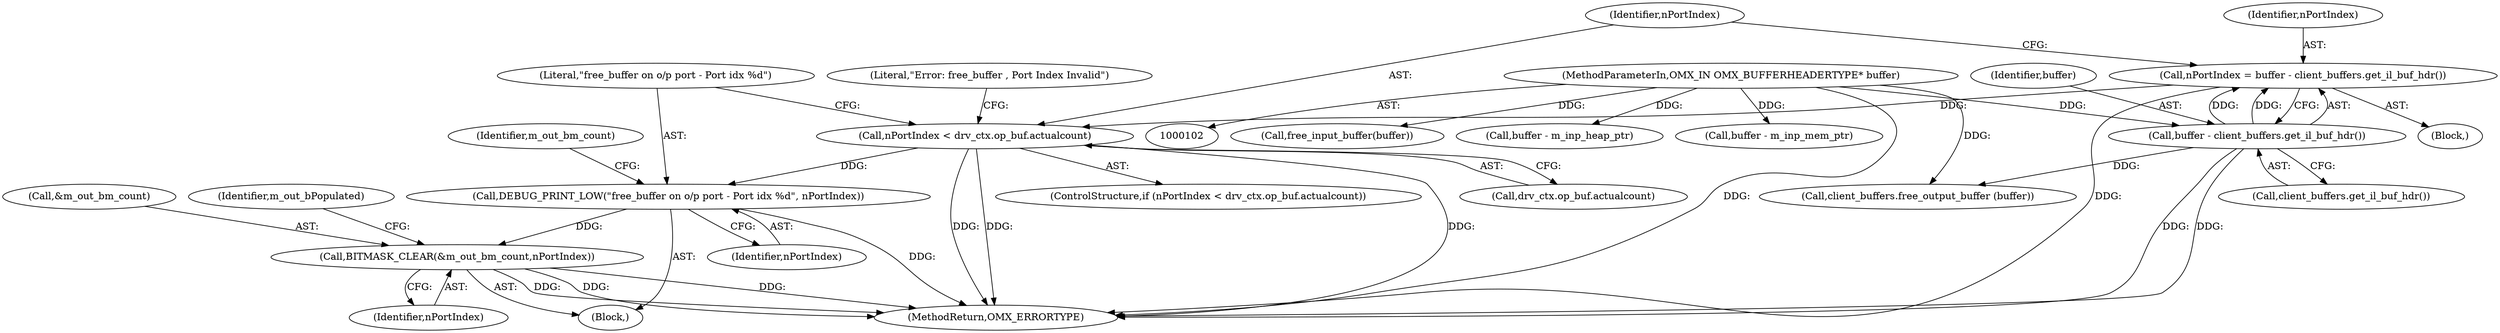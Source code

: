digraph "1_Android_46e305be6e670a5a0041b0b4861122a0f1aabefa_0@integer" {
"1000327" [label="(Call,nPortIndex = buffer - client_buffers.get_il_buf_hdr())"];
"1000329" [label="(Call,buffer - client_buffers.get_il_buf_hdr())"];
"1000105" [label="(MethodParameterIn,OMX_IN OMX_BUFFERHEADERTYPE* buffer)"];
"1000333" [label="(Call,nPortIndex < drv_ctx.op_buf.actualcount)"];
"1000341" [label="(Call,DEBUG_PRINT_LOW(\"free_buffer on o/p port - Port idx %d\", nPortIndex))"];
"1000344" [label="(Call,BITMASK_CLEAR(&m_out_bm_count,nPortIndex))"];
"1000280" [label="(Call,free_input_buffer(buffer))"];
"1000345" [label="(Call,&m_out_bm_count)"];
"1000342" [label="(Literal,\"free_buffer on o/p port - Port idx %d\")"];
"1000366" [label="(Literal,\"Error: free_buffer , Port Index Invalid\")"];
"1000226" [label="(Call,buffer - m_inp_heap_ptr)"];
"1000343" [label="(Identifier,nPortIndex)"];
"1000334" [label="(Identifier,nPortIndex)"];
"1000340" [label="(Block,)"];
"1000328" [label="(Identifier,nPortIndex)"];
"1000327" [label="(Call,nPortIndex = buffer - client_buffers.get_il_buf_hdr())"];
"1000344" [label="(Call,BITMASK_CLEAR(&m_out_bm_count,nPortIndex))"];
"1000349" [label="(Identifier,m_out_bPopulated)"];
"1000347" [label="(Identifier,nPortIndex)"];
"1000341" [label="(Call,DEBUG_PRINT_LOW(\"free_buffer on o/p port - Port idx %d\", nPortIndex))"];
"1000220" [label="(Call,buffer - m_inp_mem_ptr)"];
"1000431" [label="(MethodReturn,OMX_ERRORTYPE)"];
"1000333" [label="(Call,nPortIndex < drv_ctx.op_buf.actualcount)"];
"1000332" [label="(ControlStructure,if (nPortIndex < drv_ctx.op_buf.actualcount))"];
"1000331" [label="(Call,client_buffers.get_il_buf_hdr())"];
"1000329" [label="(Call,buffer - client_buffers.get_il_buf_hdr())"];
"1000351" [label="(Call,client_buffers.free_output_buffer (buffer))"];
"1000335" [label="(Call,drv_ctx.op_buf.actualcount)"];
"1000330" [label="(Identifier,buffer)"];
"1000105" [label="(MethodParameterIn,OMX_IN OMX_BUFFERHEADERTYPE* buffer)"];
"1000326" [label="(Block,)"];
"1000346" [label="(Identifier,m_out_bm_count)"];
"1000327" -> "1000326"  [label="AST: "];
"1000327" -> "1000329"  [label="CFG: "];
"1000328" -> "1000327"  [label="AST: "];
"1000329" -> "1000327"  [label="AST: "];
"1000334" -> "1000327"  [label="CFG: "];
"1000327" -> "1000431"  [label="DDG: "];
"1000329" -> "1000327"  [label="DDG: "];
"1000329" -> "1000327"  [label="DDG: "];
"1000327" -> "1000333"  [label="DDG: "];
"1000329" -> "1000331"  [label="CFG: "];
"1000330" -> "1000329"  [label="AST: "];
"1000331" -> "1000329"  [label="AST: "];
"1000329" -> "1000431"  [label="DDG: "];
"1000329" -> "1000431"  [label="DDG: "];
"1000105" -> "1000329"  [label="DDG: "];
"1000329" -> "1000351"  [label="DDG: "];
"1000105" -> "1000102"  [label="AST: "];
"1000105" -> "1000431"  [label="DDG: "];
"1000105" -> "1000220"  [label="DDG: "];
"1000105" -> "1000226"  [label="DDG: "];
"1000105" -> "1000280"  [label="DDG: "];
"1000105" -> "1000351"  [label="DDG: "];
"1000333" -> "1000332"  [label="AST: "];
"1000333" -> "1000335"  [label="CFG: "];
"1000334" -> "1000333"  [label="AST: "];
"1000335" -> "1000333"  [label="AST: "];
"1000342" -> "1000333"  [label="CFG: "];
"1000366" -> "1000333"  [label="CFG: "];
"1000333" -> "1000431"  [label="DDG: "];
"1000333" -> "1000431"  [label="DDG: "];
"1000333" -> "1000431"  [label="DDG: "];
"1000333" -> "1000341"  [label="DDG: "];
"1000341" -> "1000340"  [label="AST: "];
"1000341" -> "1000343"  [label="CFG: "];
"1000342" -> "1000341"  [label="AST: "];
"1000343" -> "1000341"  [label="AST: "];
"1000346" -> "1000341"  [label="CFG: "];
"1000341" -> "1000431"  [label="DDG: "];
"1000341" -> "1000344"  [label="DDG: "];
"1000344" -> "1000340"  [label="AST: "];
"1000344" -> "1000347"  [label="CFG: "];
"1000345" -> "1000344"  [label="AST: "];
"1000347" -> "1000344"  [label="AST: "];
"1000349" -> "1000344"  [label="CFG: "];
"1000344" -> "1000431"  [label="DDG: "];
"1000344" -> "1000431"  [label="DDG: "];
"1000344" -> "1000431"  [label="DDG: "];
}
